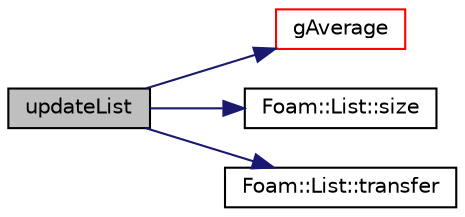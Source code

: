 digraph "updateList"
{
  bgcolor="transparent";
  edge [fontname="Helvetica",fontsize="10",labelfontname="Helvetica",labelfontsize="10"];
  node [fontname="Helvetica",fontsize="10",shape=record];
  rankdir="LR";
  Node12667 [label="updateList",height=0.2,width=0.4,color="black", fillcolor="grey75", style="filled", fontcolor="black"];
  Node12667 -> Node12668 [color="midnightblue",fontsize="10",style="solid",fontname="Helvetica"];
  Node12668 [label="gAverage",height=0.2,width=0.4,color="red",URL="$a25857.html#a7e4205ba28cb720bb897769658b2bcc2",tooltip="Helper: calculate average. "];
  Node12667 -> Node12724 [color="midnightblue",fontsize="10",style="solid",fontname="Helvetica"];
  Node12724 [label="Foam::List::size",height=0.2,width=0.4,color="black",URL="$a26833.html#a8a5f6fa29bd4b500caf186f60245b384",tooltip="Override size to be inconsistent with allocated storage. "];
  Node12667 -> Node13021 [color="midnightblue",fontsize="10",style="solid",fontname="Helvetica"];
  Node13021 [label="Foam::List::transfer",height=0.2,width=0.4,color="black",URL="$a26833.html#a25ad1d2084d16b234b0cf91c07e832c0",tooltip="Transfer the contents of the argument List into this list. "];
}
